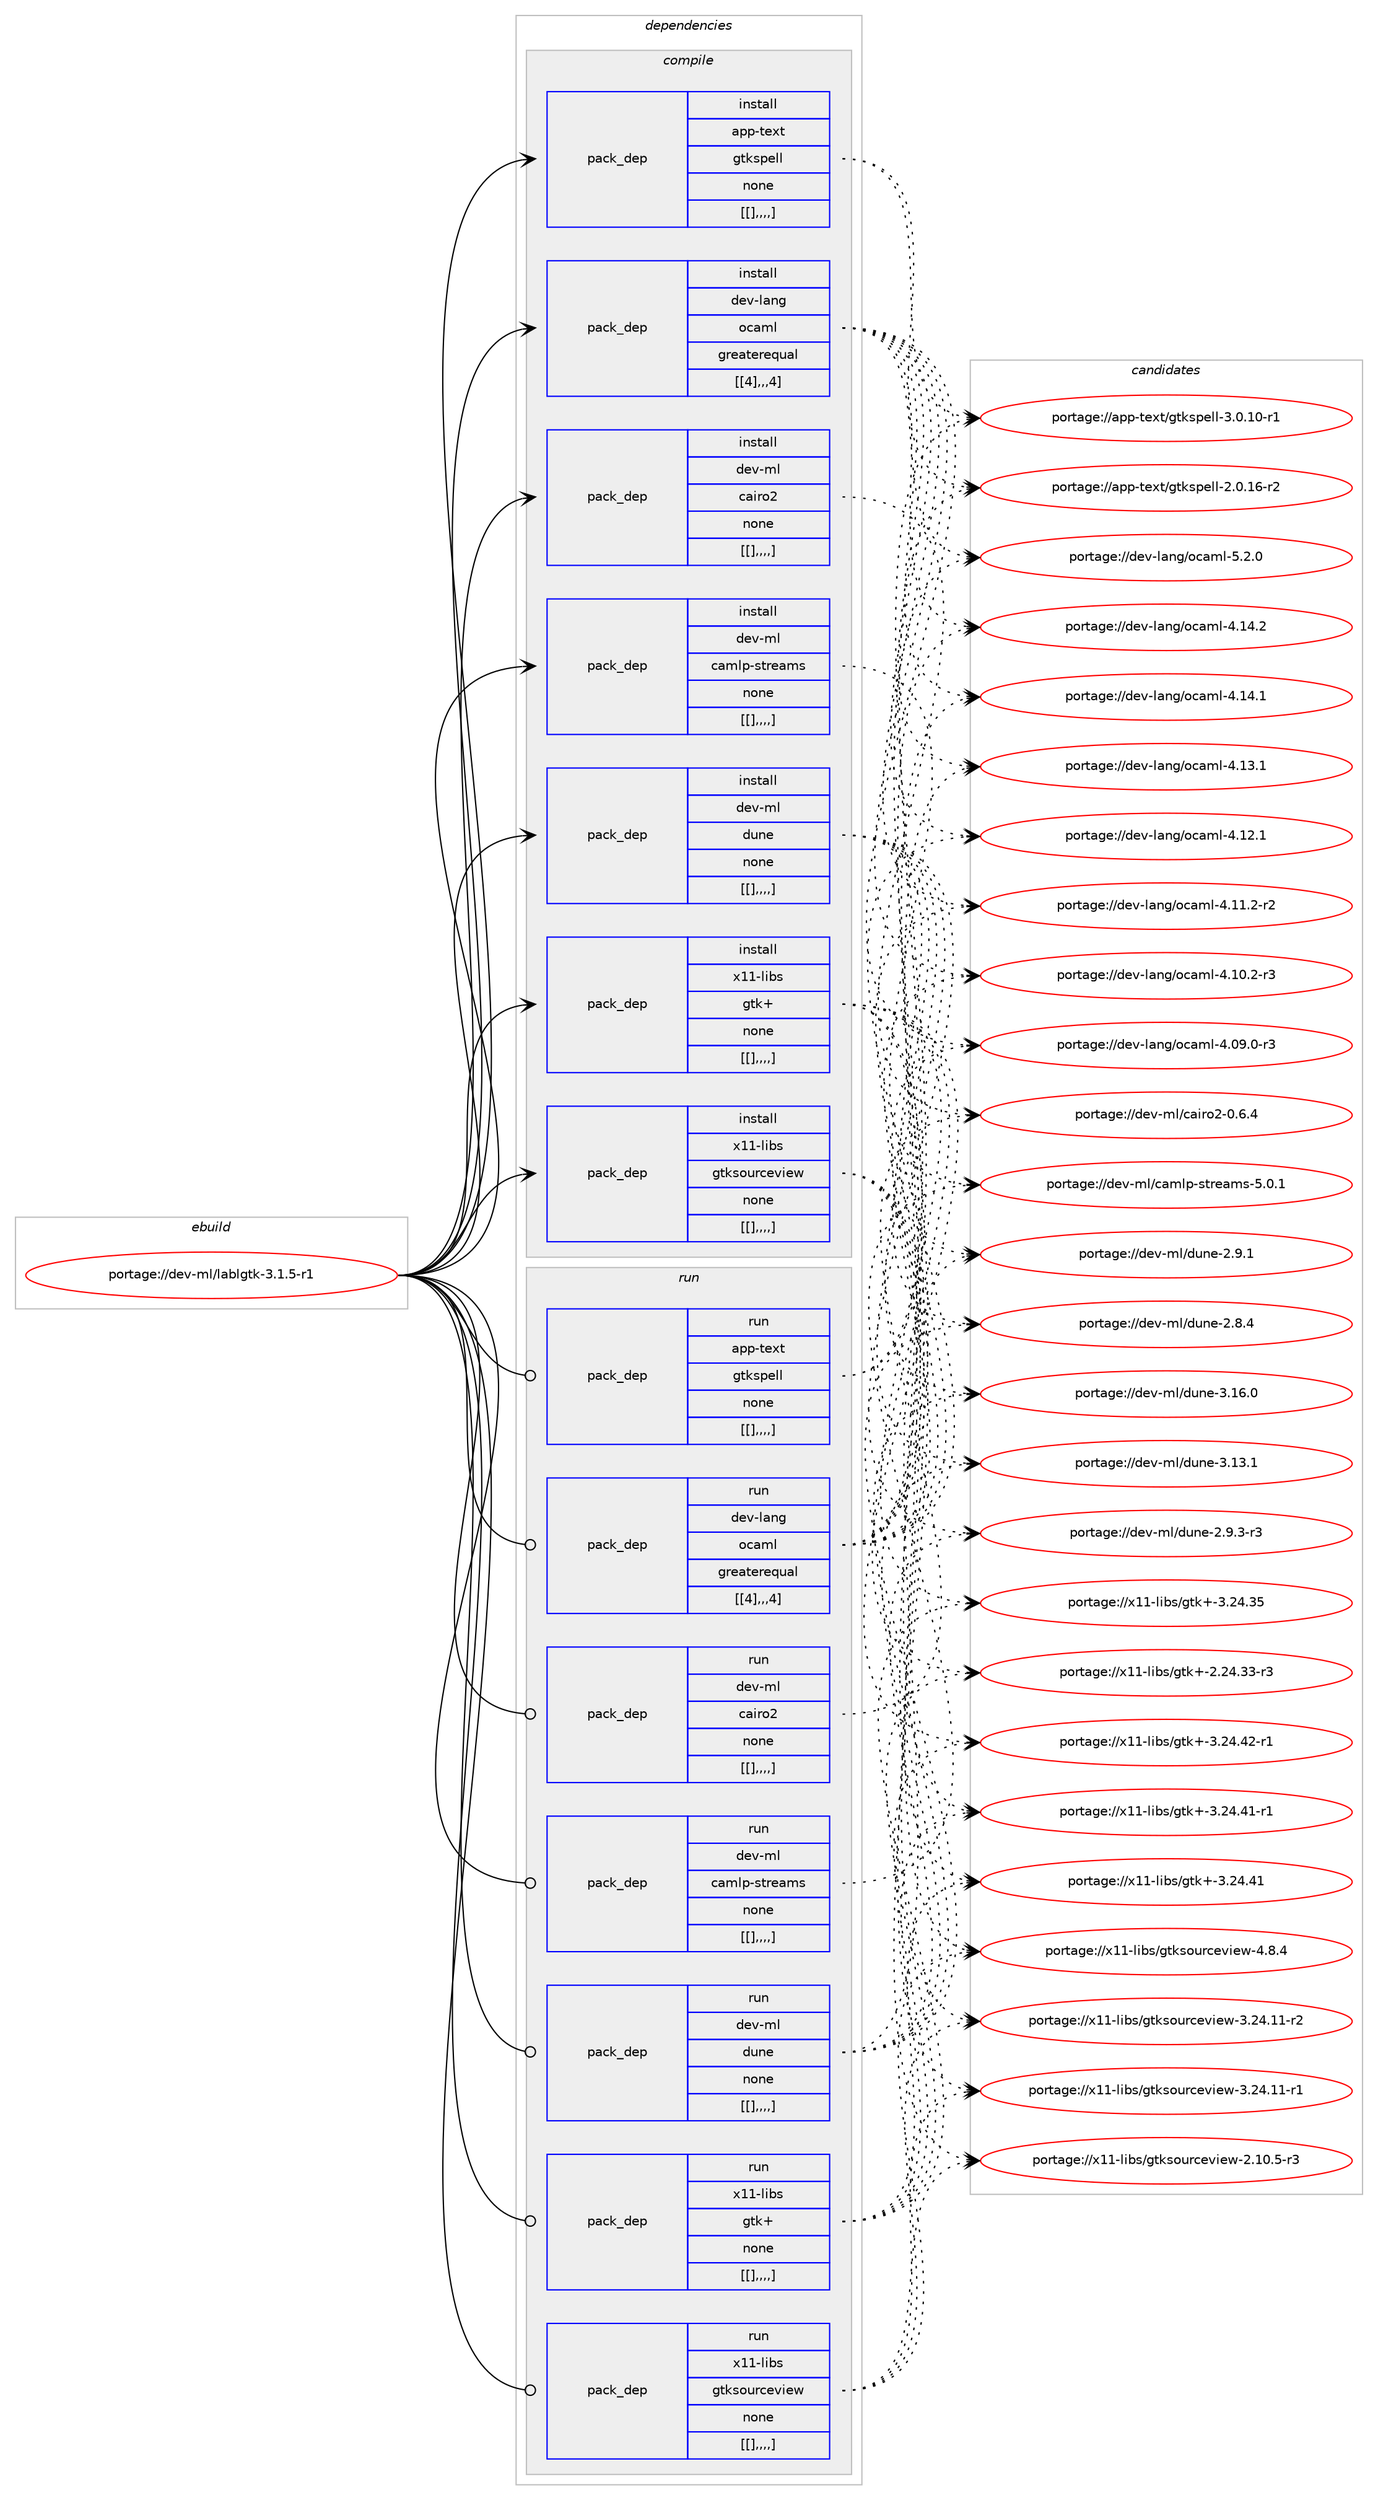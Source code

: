 digraph prolog {

# *************
# Graph options
# *************

newrank=true;
concentrate=true;
compound=true;
graph [rankdir=LR,fontname=Helvetica,fontsize=10,ranksep=1.5];#, ranksep=2.5, nodesep=0.2];
edge  [arrowhead=vee];
node  [fontname=Helvetica,fontsize=10];

# **********
# The ebuild
# **********

subgraph cluster_leftcol {
color=gray;
label=<<i>ebuild</i>>;
id [label="portage://dev-ml/lablgtk-3.1.5-r1", color=red, width=4, href="../dev-ml/lablgtk-3.1.5-r1.svg"];
}

# ****************
# The dependencies
# ****************

subgraph cluster_midcol {
color=gray;
label=<<i>dependencies</i>>;
subgraph cluster_compile {
fillcolor="#eeeeee";
style=filled;
label=<<i>compile</i>>;
subgraph pack90947 {
dependency123400 [label=<<TABLE BORDER="0" CELLBORDER="1" CELLSPACING="0" CELLPADDING="4" WIDTH="220"><TR><TD ROWSPAN="6" CELLPADDING="30">pack_dep</TD></TR><TR><TD WIDTH="110">install</TD></TR><TR><TD>app-text</TD></TR><TR><TD>gtkspell</TD></TR><TR><TD>none</TD></TR><TR><TD>[[],,,,]</TD></TR></TABLE>>, shape=none, color=blue];
}
id:e -> dependency123400:w [weight=20,style="solid",arrowhead="vee"];
subgraph pack91004 {
dependency123419 [label=<<TABLE BORDER="0" CELLBORDER="1" CELLSPACING="0" CELLPADDING="4" WIDTH="220"><TR><TD ROWSPAN="6" CELLPADDING="30">pack_dep</TD></TR><TR><TD WIDTH="110">install</TD></TR><TR><TD>dev-lang</TD></TR><TR><TD>ocaml</TD></TR><TR><TD>greaterequal</TD></TR><TR><TD>[[4],,,4]</TD></TR></TABLE>>, shape=none, color=blue];
}
id:e -> dependency123419:w [weight=20,style="solid",arrowhead="vee"];
subgraph pack91022 {
dependency123439 [label=<<TABLE BORDER="0" CELLBORDER="1" CELLSPACING="0" CELLPADDING="4" WIDTH="220"><TR><TD ROWSPAN="6" CELLPADDING="30">pack_dep</TD></TR><TR><TD WIDTH="110">install</TD></TR><TR><TD>dev-ml</TD></TR><TR><TD>cairo2</TD></TR><TR><TD>none</TD></TR><TR><TD>[[],,,,]</TD></TR></TABLE>>, shape=none, color=blue];
}
id:e -> dependency123439:w [weight=20,style="solid",arrowhead="vee"];
subgraph pack91053 {
dependency123473 [label=<<TABLE BORDER="0" CELLBORDER="1" CELLSPACING="0" CELLPADDING="4" WIDTH="220"><TR><TD ROWSPAN="6" CELLPADDING="30">pack_dep</TD></TR><TR><TD WIDTH="110">install</TD></TR><TR><TD>dev-ml</TD></TR><TR><TD>camlp-streams</TD></TR><TR><TD>none</TD></TR><TR><TD>[[],,,,]</TD></TR></TABLE>>, shape=none, color=blue];
}
id:e -> dependency123473:w [weight=20,style="solid",arrowhead="vee"];
subgraph pack91056 {
dependency123515 [label=<<TABLE BORDER="0" CELLBORDER="1" CELLSPACING="0" CELLPADDING="4" WIDTH="220"><TR><TD ROWSPAN="6" CELLPADDING="30">pack_dep</TD></TR><TR><TD WIDTH="110">install</TD></TR><TR><TD>dev-ml</TD></TR><TR><TD>dune</TD></TR><TR><TD>none</TD></TR><TR><TD>[[],,,,]</TD></TR></TABLE>>, shape=none, color=blue];
}
id:e -> dependency123515:w [weight=20,style="solid",arrowhead="vee"];
subgraph pack91111 {
dependency123575 [label=<<TABLE BORDER="0" CELLBORDER="1" CELLSPACING="0" CELLPADDING="4" WIDTH="220"><TR><TD ROWSPAN="6" CELLPADDING="30">pack_dep</TD></TR><TR><TD WIDTH="110">install</TD></TR><TR><TD>x11-libs</TD></TR><TR><TD>gtk+</TD></TR><TR><TD>none</TD></TR><TR><TD>[[],,,,]</TD></TR></TABLE>>, shape=none, color=blue];
}
id:e -> dependency123575:w [weight=20,style="solid",arrowhead="vee"];
subgraph pack91156 {
dependency123595 [label=<<TABLE BORDER="0" CELLBORDER="1" CELLSPACING="0" CELLPADDING="4" WIDTH="220"><TR><TD ROWSPAN="6" CELLPADDING="30">pack_dep</TD></TR><TR><TD WIDTH="110">install</TD></TR><TR><TD>x11-libs</TD></TR><TR><TD>gtksourceview</TD></TR><TR><TD>none</TD></TR><TR><TD>[[],,,,]</TD></TR></TABLE>>, shape=none, color=blue];
}
id:e -> dependency123595:w [weight=20,style="solid",arrowhead="vee"];
}
subgraph cluster_compileandrun {
fillcolor="#eeeeee";
style=filled;
label=<<i>compile and run</i>>;
}
subgraph cluster_run {
fillcolor="#eeeeee";
style=filled;
label=<<i>run</i>>;
subgraph pack91175 {
dependency123644 [label=<<TABLE BORDER="0" CELLBORDER="1" CELLSPACING="0" CELLPADDING="4" WIDTH="220"><TR><TD ROWSPAN="6" CELLPADDING="30">pack_dep</TD></TR><TR><TD WIDTH="110">run</TD></TR><TR><TD>app-text</TD></TR><TR><TD>gtkspell</TD></TR><TR><TD>none</TD></TR><TR><TD>[[],,,,]</TD></TR></TABLE>>, shape=none, color=blue];
}
id:e -> dependency123644:w [weight=20,style="solid",arrowhead="odot"];
subgraph pack91244 {
dependency123698 [label=<<TABLE BORDER="0" CELLBORDER="1" CELLSPACING="0" CELLPADDING="4" WIDTH="220"><TR><TD ROWSPAN="6" CELLPADDING="30">pack_dep</TD></TR><TR><TD WIDTH="110">run</TD></TR><TR><TD>dev-lang</TD></TR><TR><TD>ocaml</TD></TR><TR><TD>greaterequal</TD></TR><TR><TD>[[4],,,4]</TD></TR></TABLE>>, shape=none, color=blue];
}
id:e -> dependency123698:w [weight=20,style="solid",arrowhead="odot"];
subgraph pack91271 {
dependency123716 [label=<<TABLE BORDER="0" CELLBORDER="1" CELLSPACING="0" CELLPADDING="4" WIDTH="220"><TR><TD ROWSPAN="6" CELLPADDING="30">pack_dep</TD></TR><TR><TD WIDTH="110">run</TD></TR><TR><TD>dev-ml</TD></TR><TR><TD>cairo2</TD></TR><TR><TD>none</TD></TR><TR><TD>[[],,,,]</TD></TR></TABLE>>, shape=none, color=blue];
}
id:e -> dependency123716:w [weight=20,style="solid",arrowhead="odot"];
subgraph pack91298 {
dependency123819 [label=<<TABLE BORDER="0" CELLBORDER="1" CELLSPACING="0" CELLPADDING="4" WIDTH="220"><TR><TD ROWSPAN="6" CELLPADDING="30">pack_dep</TD></TR><TR><TD WIDTH="110">run</TD></TR><TR><TD>dev-ml</TD></TR><TR><TD>camlp-streams</TD></TR><TR><TD>none</TD></TR><TR><TD>[[],,,,]</TD></TR></TABLE>>, shape=none, color=blue];
}
id:e -> dependency123819:w [weight=20,style="solid",arrowhead="odot"];
subgraph pack91357 {
dependency123825 [label=<<TABLE BORDER="0" CELLBORDER="1" CELLSPACING="0" CELLPADDING="4" WIDTH="220"><TR><TD ROWSPAN="6" CELLPADDING="30">pack_dep</TD></TR><TR><TD WIDTH="110">run</TD></TR><TR><TD>dev-ml</TD></TR><TR><TD>dune</TD></TR><TR><TD>none</TD></TR><TR><TD>[[],,,,]</TD></TR></TABLE>>, shape=none, color=blue];
}
id:e -> dependency123825:w [weight=20,style="solid",arrowhead="odot"];
subgraph pack91375 {
dependency123847 [label=<<TABLE BORDER="0" CELLBORDER="1" CELLSPACING="0" CELLPADDING="4" WIDTH="220"><TR><TD ROWSPAN="6" CELLPADDING="30">pack_dep</TD></TR><TR><TD WIDTH="110">run</TD></TR><TR><TD>x11-libs</TD></TR><TR><TD>gtk+</TD></TR><TR><TD>none</TD></TR><TR><TD>[[],,,,]</TD></TR></TABLE>>, shape=none, color=blue];
}
id:e -> dependency123847:w [weight=20,style="solid",arrowhead="odot"];
subgraph pack91380 {
dependency123866 [label=<<TABLE BORDER="0" CELLBORDER="1" CELLSPACING="0" CELLPADDING="4" WIDTH="220"><TR><TD ROWSPAN="6" CELLPADDING="30">pack_dep</TD></TR><TR><TD WIDTH="110">run</TD></TR><TR><TD>x11-libs</TD></TR><TR><TD>gtksourceview</TD></TR><TR><TD>none</TD></TR><TR><TD>[[],,,,]</TD></TR></TABLE>>, shape=none, color=blue];
}
id:e -> dependency123866:w [weight=20,style="solid",arrowhead="odot"];
}
}

# **************
# The candidates
# **************

subgraph cluster_choices {
rank=same;
color=gray;
label=<<i>candidates</i>>;

subgraph choice90743 {
color=black;
nodesep=1;
choice971121124511610112011647103116107115112101108108455146484649484511449 [label="portage://app-text/gtkspell-3.0.10-r1", color=red, width=4,href="../app-text/gtkspell-3.0.10-r1.svg"];
choice971121124511610112011647103116107115112101108108455046484649544511450 [label="portage://app-text/gtkspell-2.0.16-r2", color=red, width=4,href="../app-text/gtkspell-2.0.16-r2.svg"];
dependency123400:e -> choice971121124511610112011647103116107115112101108108455146484649484511449:w [style=dotted,weight="100"];
dependency123400:e -> choice971121124511610112011647103116107115112101108108455046484649544511450:w [style=dotted,weight="100"];
}
subgraph choice90748 {
color=black;
nodesep=1;
choice1001011184510897110103471119997109108455346504648 [label="portage://dev-lang/ocaml-5.2.0", color=red, width=4,href="../dev-lang/ocaml-5.2.0.svg"];
choice100101118451089711010347111999710910845524649524650 [label="portage://dev-lang/ocaml-4.14.2", color=red, width=4,href="../dev-lang/ocaml-4.14.2.svg"];
choice100101118451089711010347111999710910845524649524649 [label="portage://dev-lang/ocaml-4.14.1", color=red, width=4,href="../dev-lang/ocaml-4.14.1.svg"];
choice100101118451089711010347111999710910845524649514649 [label="portage://dev-lang/ocaml-4.13.1", color=red, width=4,href="../dev-lang/ocaml-4.13.1.svg"];
choice100101118451089711010347111999710910845524649504649 [label="portage://dev-lang/ocaml-4.12.1", color=red, width=4,href="../dev-lang/ocaml-4.12.1.svg"];
choice1001011184510897110103471119997109108455246494946504511450 [label="portage://dev-lang/ocaml-4.11.2-r2", color=red, width=4,href="../dev-lang/ocaml-4.11.2-r2.svg"];
choice1001011184510897110103471119997109108455246494846504511451 [label="portage://dev-lang/ocaml-4.10.2-r3", color=red, width=4,href="../dev-lang/ocaml-4.10.2-r3.svg"];
choice1001011184510897110103471119997109108455246485746484511451 [label="portage://dev-lang/ocaml-4.09.0-r3", color=red, width=4,href="../dev-lang/ocaml-4.09.0-r3.svg"];
dependency123419:e -> choice1001011184510897110103471119997109108455346504648:w [style=dotted,weight="100"];
dependency123419:e -> choice100101118451089711010347111999710910845524649524650:w [style=dotted,weight="100"];
dependency123419:e -> choice100101118451089711010347111999710910845524649524649:w [style=dotted,weight="100"];
dependency123419:e -> choice100101118451089711010347111999710910845524649514649:w [style=dotted,weight="100"];
dependency123419:e -> choice100101118451089711010347111999710910845524649504649:w [style=dotted,weight="100"];
dependency123419:e -> choice1001011184510897110103471119997109108455246494946504511450:w [style=dotted,weight="100"];
dependency123419:e -> choice1001011184510897110103471119997109108455246494846504511451:w [style=dotted,weight="100"];
dependency123419:e -> choice1001011184510897110103471119997109108455246485746484511451:w [style=dotted,weight="100"];
}
subgraph choice90779 {
color=black;
nodesep=1;
choice1001011184510910847999710511411150454846544652 [label="portage://dev-ml/cairo2-0.6.4", color=red, width=4,href="../dev-ml/cairo2-0.6.4.svg"];
dependency123439:e -> choice1001011184510910847999710511411150454846544652:w [style=dotted,weight="100"];
}
subgraph choice90809 {
color=black;
nodesep=1;
choice100101118451091084799971091081124511511611410197109115455346484649 [label="portage://dev-ml/camlp-streams-5.0.1", color=red, width=4,href="../dev-ml/camlp-streams-5.0.1.svg"];
dependency123473:e -> choice100101118451091084799971091081124511511611410197109115455346484649:w [style=dotted,weight="100"];
}
subgraph choice90840 {
color=black;
nodesep=1;
choice100101118451091084710011711010145514649544648 [label="portage://dev-ml/dune-3.16.0", color=red, width=4,href="../dev-ml/dune-3.16.0.svg"];
choice100101118451091084710011711010145514649514649 [label="portage://dev-ml/dune-3.13.1", color=red, width=4,href="../dev-ml/dune-3.13.1.svg"];
choice10010111845109108471001171101014550465746514511451 [label="portage://dev-ml/dune-2.9.3-r3", color=red, width=4,href="../dev-ml/dune-2.9.3-r3.svg"];
choice1001011184510910847100117110101455046574649 [label="portage://dev-ml/dune-2.9.1", color=red, width=4,href="../dev-ml/dune-2.9.1.svg"];
choice1001011184510910847100117110101455046564652 [label="portage://dev-ml/dune-2.8.4", color=red, width=4,href="../dev-ml/dune-2.8.4.svg"];
dependency123515:e -> choice100101118451091084710011711010145514649544648:w [style=dotted,weight="100"];
dependency123515:e -> choice100101118451091084710011711010145514649514649:w [style=dotted,weight="100"];
dependency123515:e -> choice10010111845109108471001171101014550465746514511451:w [style=dotted,weight="100"];
dependency123515:e -> choice1001011184510910847100117110101455046574649:w [style=dotted,weight="100"];
dependency123515:e -> choice1001011184510910847100117110101455046564652:w [style=dotted,weight="100"];
}
subgraph choice90858 {
color=black;
nodesep=1;
choice12049494510810598115471031161074345514650524652504511449 [label="portage://x11-libs/gtk+-3.24.42-r1", color=red, width=4,href="../x11-libs/gtk+-3.24.42-r1.svg"];
choice12049494510810598115471031161074345514650524652494511449 [label="portage://x11-libs/gtk+-3.24.41-r1", color=red, width=4,href="../x11-libs/gtk+-3.24.41-r1.svg"];
choice1204949451081059811547103116107434551465052465249 [label="portage://x11-libs/gtk+-3.24.41", color=red, width=4,href="../x11-libs/gtk+-3.24.41.svg"];
choice1204949451081059811547103116107434551465052465153 [label="portage://x11-libs/gtk+-3.24.35", color=red, width=4,href="../x11-libs/gtk+-3.24.35.svg"];
choice12049494510810598115471031161074345504650524651514511451 [label="portage://x11-libs/gtk+-2.24.33-r3", color=red, width=4,href="../x11-libs/gtk+-2.24.33-r3.svg"];
dependency123575:e -> choice12049494510810598115471031161074345514650524652504511449:w [style=dotted,weight="100"];
dependency123575:e -> choice12049494510810598115471031161074345514650524652494511449:w [style=dotted,weight="100"];
dependency123575:e -> choice1204949451081059811547103116107434551465052465249:w [style=dotted,weight="100"];
dependency123575:e -> choice1204949451081059811547103116107434551465052465153:w [style=dotted,weight="100"];
dependency123575:e -> choice12049494510810598115471031161074345504650524651514511451:w [style=dotted,weight="100"];
}
subgraph choice90939 {
color=black;
nodesep=1;
choice120494945108105981154710311610711511111711499101118105101119455246564652 [label="portage://x11-libs/gtksourceview-4.8.4", color=red, width=4,href="../x11-libs/gtksourceview-4.8.4.svg"];
choice12049494510810598115471031161071151111171149910111810510111945514650524649494511450 [label="portage://x11-libs/gtksourceview-3.24.11-r2", color=red, width=4,href="../x11-libs/gtksourceview-3.24.11-r2.svg"];
choice12049494510810598115471031161071151111171149910111810510111945514650524649494511449 [label="portage://x11-libs/gtksourceview-3.24.11-r1", color=red, width=4,href="../x11-libs/gtksourceview-3.24.11-r1.svg"];
choice120494945108105981154710311610711511111711499101118105101119455046494846534511451 [label="portage://x11-libs/gtksourceview-2.10.5-r3", color=red, width=4,href="../x11-libs/gtksourceview-2.10.5-r3.svg"];
dependency123595:e -> choice120494945108105981154710311610711511111711499101118105101119455246564652:w [style=dotted,weight="100"];
dependency123595:e -> choice12049494510810598115471031161071151111171149910111810510111945514650524649494511450:w [style=dotted,weight="100"];
dependency123595:e -> choice12049494510810598115471031161071151111171149910111810510111945514650524649494511449:w [style=dotted,weight="100"];
dependency123595:e -> choice120494945108105981154710311610711511111711499101118105101119455046494846534511451:w [style=dotted,weight="100"];
}
subgraph choice90943 {
color=black;
nodesep=1;
choice971121124511610112011647103116107115112101108108455146484649484511449 [label="portage://app-text/gtkspell-3.0.10-r1", color=red, width=4,href="../app-text/gtkspell-3.0.10-r1.svg"];
choice971121124511610112011647103116107115112101108108455046484649544511450 [label="portage://app-text/gtkspell-2.0.16-r2", color=red, width=4,href="../app-text/gtkspell-2.0.16-r2.svg"];
dependency123644:e -> choice971121124511610112011647103116107115112101108108455146484649484511449:w [style=dotted,weight="100"];
dependency123644:e -> choice971121124511610112011647103116107115112101108108455046484649544511450:w [style=dotted,weight="100"];
}
subgraph choice90946 {
color=black;
nodesep=1;
choice1001011184510897110103471119997109108455346504648 [label="portage://dev-lang/ocaml-5.2.0", color=red, width=4,href="../dev-lang/ocaml-5.2.0.svg"];
choice100101118451089711010347111999710910845524649524650 [label="portage://dev-lang/ocaml-4.14.2", color=red, width=4,href="../dev-lang/ocaml-4.14.2.svg"];
choice100101118451089711010347111999710910845524649524649 [label="portage://dev-lang/ocaml-4.14.1", color=red, width=4,href="../dev-lang/ocaml-4.14.1.svg"];
choice100101118451089711010347111999710910845524649514649 [label="portage://dev-lang/ocaml-4.13.1", color=red, width=4,href="../dev-lang/ocaml-4.13.1.svg"];
choice100101118451089711010347111999710910845524649504649 [label="portage://dev-lang/ocaml-4.12.1", color=red, width=4,href="../dev-lang/ocaml-4.12.1.svg"];
choice1001011184510897110103471119997109108455246494946504511450 [label="portage://dev-lang/ocaml-4.11.2-r2", color=red, width=4,href="../dev-lang/ocaml-4.11.2-r2.svg"];
choice1001011184510897110103471119997109108455246494846504511451 [label="portage://dev-lang/ocaml-4.10.2-r3", color=red, width=4,href="../dev-lang/ocaml-4.10.2-r3.svg"];
choice1001011184510897110103471119997109108455246485746484511451 [label="portage://dev-lang/ocaml-4.09.0-r3", color=red, width=4,href="../dev-lang/ocaml-4.09.0-r3.svg"];
dependency123698:e -> choice1001011184510897110103471119997109108455346504648:w [style=dotted,weight="100"];
dependency123698:e -> choice100101118451089711010347111999710910845524649524650:w [style=dotted,weight="100"];
dependency123698:e -> choice100101118451089711010347111999710910845524649524649:w [style=dotted,weight="100"];
dependency123698:e -> choice100101118451089711010347111999710910845524649514649:w [style=dotted,weight="100"];
dependency123698:e -> choice100101118451089711010347111999710910845524649504649:w [style=dotted,weight="100"];
dependency123698:e -> choice1001011184510897110103471119997109108455246494946504511450:w [style=dotted,weight="100"];
dependency123698:e -> choice1001011184510897110103471119997109108455246494846504511451:w [style=dotted,weight="100"];
dependency123698:e -> choice1001011184510897110103471119997109108455246485746484511451:w [style=dotted,weight="100"];
}
subgraph choice91012 {
color=black;
nodesep=1;
choice1001011184510910847999710511411150454846544652 [label="portage://dev-ml/cairo2-0.6.4", color=red, width=4,href="../dev-ml/cairo2-0.6.4.svg"];
dependency123716:e -> choice1001011184510910847999710511411150454846544652:w [style=dotted,weight="100"];
}
subgraph choice91030 {
color=black;
nodesep=1;
choice100101118451091084799971091081124511511611410197109115455346484649 [label="portage://dev-ml/camlp-streams-5.0.1", color=red, width=4,href="../dev-ml/camlp-streams-5.0.1.svg"];
dependency123819:e -> choice100101118451091084799971091081124511511611410197109115455346484649:w [style=dotted,weight="100"];
}
subgraph choice91055 {
color=black;
nodesep=1;
choice100101118451091084710011711010145514649544648 [label="portage://dev-ml/dune-3.16.0", color=red, width=4,href="../dev-ml/dune-3.16.0.svg"];
choice100101118451091084710011711010145514649514649 [label="portage://dev-ml/dune-3.13.1", color=red, width=4,href="../dev-ml/dune-3.13.1.svg"];
choice10010111845109108471001171101014550465746514511451 [label="portage://dev-ml/dune-2.9.3-r3", color=red, width=4,href="../dev-ml/dune-2.9.3-r3.svg"];
choice1001011184510910847100117110101455046574649 [label="portage://dev-ml/dune-2.9.1", color=red, width=4,href="../dev-ml/dune-2.9.1.svg"];
choice1001011184510910847100117110101455046564652 [label="portage://dev-ml/dune-2.8.4", color=red, width=4,href="../dev-ml/dune-2.8.4.svg"];
dependency123825:e -> choice100101118451091084710011711010145514649544648:w [style=dotted,weight="100"];
dependency123825:e -> choice100101118451091084710011711010145514649514649:w [style=dotted,weight="100"];
dependency123825:e -> choice10010111845109108471001171101014550465746514511451:w [style=dotted,weight="100"];
dependency123825:e -> choice1001011184510910847100117110101455046574649:w [style=dotted,weight="100"];
dependency123825:e -> choice1001011184510910847100117110101455046564652:w [style=dotted,weight="100"];
}
subgraph choice91088 {
color=black;
nodesep=1;
choice12049494510810598115471031161074345514650524652504511449 [label="portage://x11-libs/gtk+-3.24.42-r1", color=red, width=4,href="../x11-libs/gtk+-3.24.42-r1.svg"];
choice12049494510810598115471031161074345514650524652494511449 [label="portage://x11-libs/gtk+-3.24.41-r1", color=red, width=4,href="../x11-libs/gtk+-3.24.41-r1.svg"];
choice1204949451081059811547103116107434551465052465249 [label="portage://x11-libs/gtk+-3.24.41", color=red, width=4,href="../x11-libs/gtk+-3.24.41.svg"];
choice1204949451081059811547103116107434551465052465153 [label="portage://x11-libs/gtk+-3.24.35", color=red, width=4,href="../x11-libs/gtk+-3.24.35.svg"];
choice12049494510810598115471031161074345504650524651514511451 [label="portage://x11-libs/gtk+-2.24.33-r3", color=red, width=4,href="../x11-libs/gtk+-2.24.33-r3.svg"];
dependency123847:e -> choice12049494510810598115471031161074345514650524652504511449:w [style=dotted,weight="100"];
dependency123847:e -> choice12049494510810598115471031161074345514650524652494511449:w [style=dotted,weight="100"];
dependency123847:e -> choice1204949451081059811547103116107434551465052465249:w [style=dotted,weight="100"];
dependency123847:e -> choice1204949451081059811547103116107434551465052465153:w [style=dotted,weight="100"];
dependency123847:e -> choice12049494510810598115471031161074345504650524651514511451:w [style=dotted,weight="100"];
}
subgraph choice91107 {
color=black;
nodesep=1;
choice120494945108105981154710311610711511111711499101118105101119455246564652 [label="portage://x11-libs/gtksourceview-4.8.4", color=red, width=4,href="../x11-libs/gtksourceview-4.8.4.svg"];
choice12049494510810598115471031161071151111171149910111810510111945514650524649494511450 [label="portage://x11-libs/gtksourceview-3.24.11-r2", color=red, width=4,href="../x11-libs/gtksourceview-3.24.11-r2.svg"];
choice12049494510810598115471031161071151111171149910111810510111945514650524649494511449 [label="portage://x11-libs/gtksourceview-3.24.11-r1", color=red, width=4,href="../x11-libs/gtksourceview-3.24.11-r1.svg"];
choice120494945108105981154710311610711511111711499101118105101119455046494846534511451 [label="portage://x11-libs/gtksourceview-2.10.5-r3", color=red, width=4,href="../x11-libs/gtksourceview-2.10.5-r3.svg"];
dependency123866:e -> choice120494945108105981154710311610711511111711499101118105101119455246564652:w [style=dotted,weight="100"];
dependency123866:e -> choice12049494510810598115471031161071151111171149910111810510111945514650524649494511450:w [style=dotted,weight="100"];
dependency123866:e -> choice12049494510810598115471031161071151111171149910111810510111945514650524649494511449:w [style=dotted,weight="100"];
dependency123866:e -> choice120494945108105981154710311610711511111711499101118105101119455046494846534511451:w [style=dotted,weight="100"];
}
}

}
